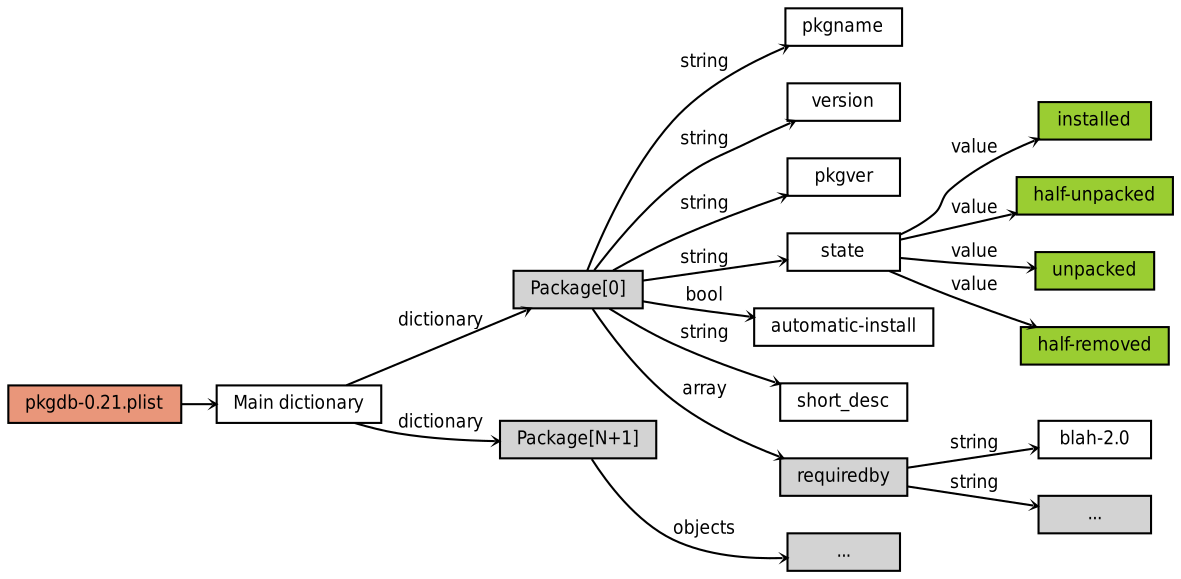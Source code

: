 digraph pkgdb_dictionary {
	graph [rankdir=LR,rank=same,ranksep=".10"];
	edge [arrowhead="vee",arrowsize="0.2",fontname="DejaVuSansCondensed",fontsize="9"];
	node [height=".1",shape=box,fontname="DejaVuSansCondensed",fontsize="9"];
	pkgdb_plist -> main;
	pkgdb_plist [style=filled,fillcolor="darksalmon",label="pkgdb-0.21.plist"];
	main [label="Main dictionary"];
	main -> pkgdict [label="dictionary"];
	main -> pkgdict2 [label="dictionary"];
	pkgdict [style=filled,label="Package[0]"];
	pkgdict2 [style=filled,label="Package[N+1]"];
	pkgdict2 -> pkgdict2_objs [label="objects"];
	pkgdict2_objs [style=filled,label="..."];
	pkgdict -> pkgname [label="string"];
	pkgdict -> version [label="string"];
	pkgdict -> pkgver [label="string"];
	pkgdict -> state [label="string"];
	state -> state_inst [label="value"];
	state -> state_hfuned [label="value"];
	state -> state_unpack [label="value"];
	state -> state_hfrmed [label="value"];
	state_inst [style=filled,fillcolor="yellowgreen",label="installed"];
	state_hfuned [style=filled,fillcolor="yellowgreen",label="half-unpacked"];
	state_unpack [style=filled,fillcolor="yellowgreen",label="unpacked"];
	state_hfrmed [style=filled,fillcolor="yellowgreen",label="half-removed"];
	pkgdict -> automatic [label="bool"];
	automatic [label="automatic-install"];
	pkgdict -> short_desc [label="string"]
	pkgdict -> requiredby [label="array"];
	requiredby [style=filled];
	requiredby -> reqby1 [label="string"];
	requiredby -> reqby2 [style=filled,label="string"];
	reqby1 [label="blah-2.0"];
	reqby2 [style=filled,label="..."];
}
